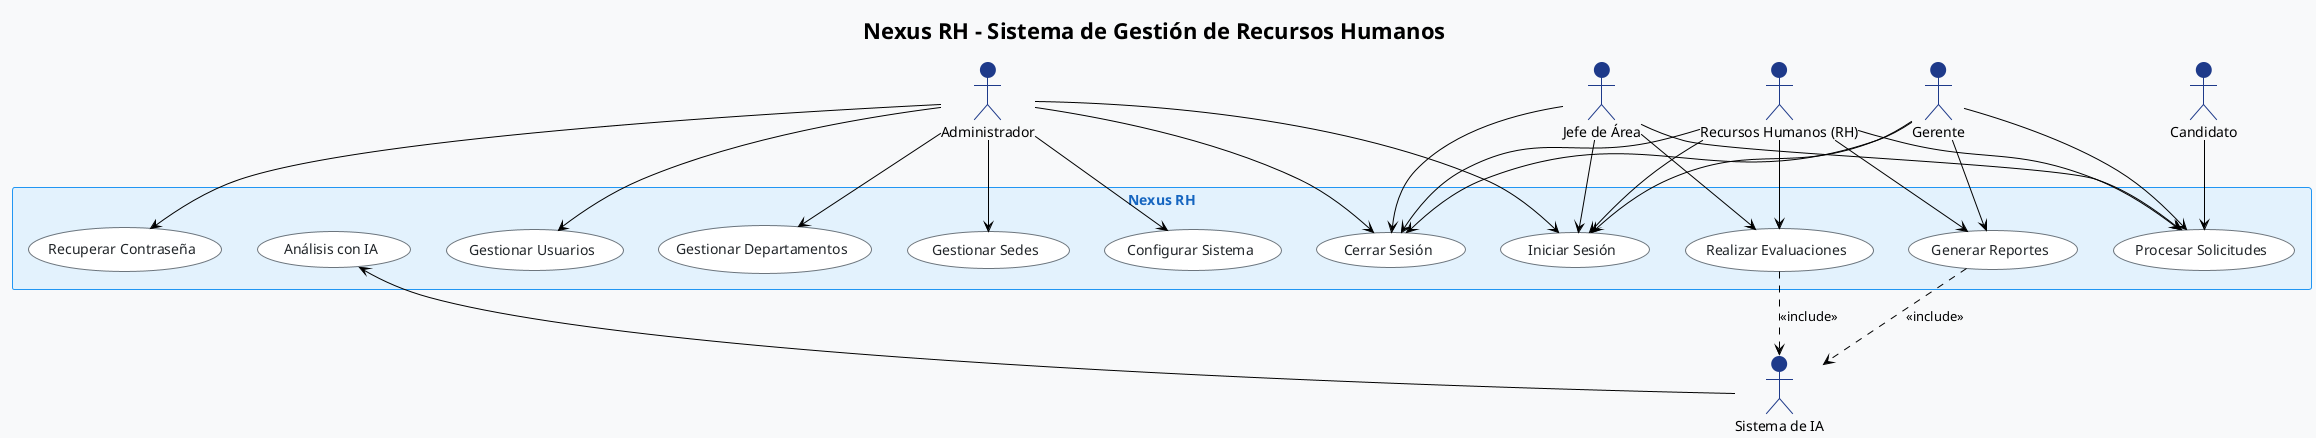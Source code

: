 @startuml "Nexus RH - Diagrama General del Sistema"
!theme plain
skinparam backgroundColor #F8F9FA
skinparam actor {
    BackgroundColor #1e3a8a
    BorderColor #1e3a8a
    FontColor #000000
}
skinparam usecase {
    BackgroundColor #FFFFFF
    BorderColor #6c757d
    FontColor #212529
}
skinparam rectangle {
    BackgroundColor #E3F2FD
    BorderColor #2196F3
    FontColor #1565C0
}

title "Nexus RH - Sistema de Gestión de Recursos Humanos"

actor Administrador
actor RH as "Recursos Humanos (RH)"
actor Gerente
actor JefeArea as "Jefe de Área"
actor Candidato
actor SistemaIA as "Sistema de IA"

rectangle "Nexus RH" {
    usecase "Iniciar Sesión" as UC1
    usecase "Cerrar Sesión" as UC2
    usecase "Recuperar Contraseña" as UC3
    
    usecase "Gestionar Usuarios" as UC4
    usecase "Gestionar Departamentos" as UC5
    usecase "Gestionar Sedes" as UC6
    
    usecase "Procesar Solicitudes" as UC7
    usecase "Realizar Evaluaciones" as UC8
    usecase "Generar Reportes" as UC9
    
    usecase "Análisis con IA" as UC10
    usecase "Configurar Sistema" as UC11
}

' Relaciones del Administrador
Administrador --> UC1
Administrador --> UC2
Administrador --> UC3
Administrador --> UC4
Administrador --> UC5
Administrador --> UC6
Administrador --> UC11

' Relaciones de RH
RH --> UC1
RH --> UC2
RH --> UC7
RH --> UC8
RH --> UC9

' Relaciones del Gerente
Gerente --> UC1
Gerente --> UC2
Gerente --> UC9
Gerente --> UC7

' Relaciones del Jefe de Área
JefeArea --> UC1
JefeArea --> UC2
JefeArea --> UC7
JefeArea --> UC8

' Relaciones del Candidato
Candidato --> UC7

' Relaciones del Sistema de IA
SistemaIA --> UC10
UC8 ..> SistemaIA : <<include>>
UC9 ..> SistemaIA : <<include>>

@enduml 